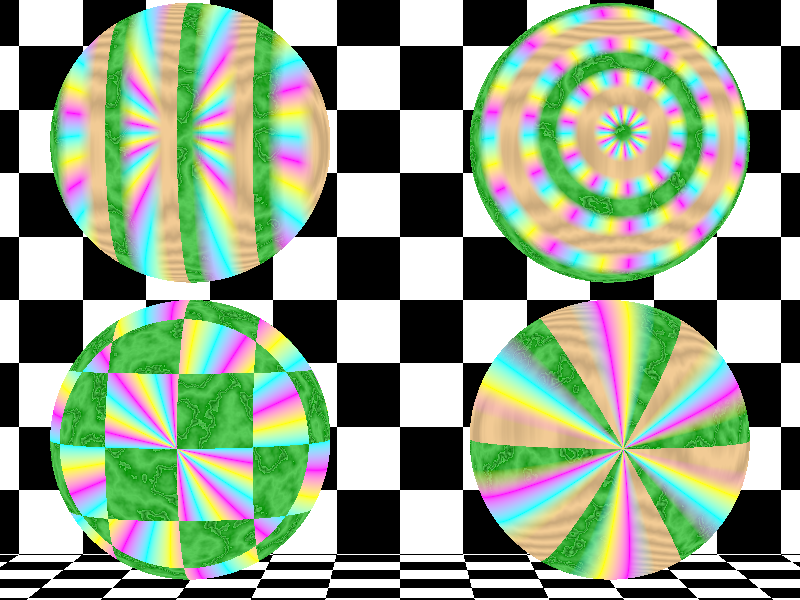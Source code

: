 // This work is licensed under the Creative Commons Attribution 3.0 Unported License.
// To view a copy of this license, visit http://creativecommons.org/licenses/by/3.0/
// or send a letter to Creative Commons, 444 Castro Street, Suite 900, Mountain View,
// California, 94041, USA.

// Persistence Of Vision raytracer sample file.
// Texture_map example
//
// -w320 -h240
// -w800 -h600 +a0.3

#version 3.7;
global_settings {assumed_gamma 1.0}

#include "colors.inc"
#include "textures.inc"


camera {
  location <0,3,-31>
  right   x*image_width/image_height
  angle 21 
  look_at  <0,3,0>
}

plane {
  y, -1.01
  pigment {checker White, Black}
}

plane {
  z, 3.01
  hollow on
  pigment {checker White, Black}
}

light_source { <300, 500, -500> color Gray65}
light_source { <-50,  10, -500> color Gray65}


sphere{0,2
  texture {
    gradient x
    texture_map{
      [0.2 pigment{Jade} finish{ambient .2}]
      [0.4 pigment{radial frequency 10} finish{phong 1} rotate x*90]
      [0.6 pigment{radial frequency 10} finish{phong 1} rotate x*90]
      [0.8 pigment{DMFWood4} scale 3 rotate x*80]
    }
  }
  translate <-3,5.25,0>
}

sphere{0,2
  texture {
    wood
    texture_map{
      [0.2 pigment{Jade} finish{ambient .2}]
      [0.4 pigment{radial frequency 10} finish{phong 1} rotate x*90]
      [0.6 pigment{radial frequency 10} finish{phong 1} rotate x*90]
      [0.8 pigment{DMFWood4} scale 3 rotate x*80]
    }
  }
  translate <3,5.25,0>
}

sphere{0,2
  texture {
    checker
      texture { pigment{Jade} finish{ambient .2} }
      texture { pigment{radial frequency 10} finish{phong 1} rotate x*90}
  }
  translate <-3,1,0>
}

sphere{0,2
  texture {
    radial frequency 6
    texture_map{
      [0.2 pigment{Jade} finish{ambient .2}]
      [0.4 pigment{radial frequency 10} finish{phong 1} ]
      [0.6 pigment{radial frequency 10} finish{phong 1} ]
      [0.8 pigment{DMFWood4} scale 3 rotate x*10]
    }
    rotate x*90
  }
  translate <3,1,0>
}

